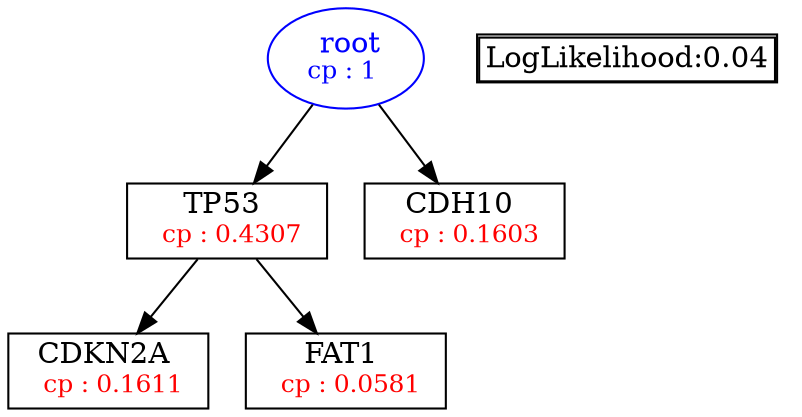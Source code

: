 digraph tree {
    "root" [label=<<font color='Blue'> root</font><br/><font color='Blue' POINT-SIZE='12'>cp : 1 </font>>, shape=oval, color=Blue];
    "S1" [label =<TP53 <br/> <font color='Red' POINT-SIZE='12'> cp : 0.4307 </font>>, shape=box];
    "S2" [label =<CDKN2A <br/> <font color='Red' POINT-SIZE='12'> cp : 0.1611 </font>>, shape=box];
    "S4" [label =<FAT1 <br/> <font color='Red' POINT-SIZE='12'> cp : 0.0581 </font>>, shape=box];
    "S3" [label =<CDH10 <br/> <font color='Red' POINT-SIZE='12'> cp : 0.1603 </font>>, shape=box];
    "root" -> "S1";
    "root" -> "S3";
    "S1" -> "S2";
    "S1" -> "S4";

    node[shape=plaintext]
    fontsize="10"
    struct1 [label=
    <<TABLE BORDER="1" CELLBORDER="1" CELLSPACING="0" >
    <TR><TD ALIGN="LEFT">LogLikelihood:0.04</TD></TR>
    </TABLE>>];

}
